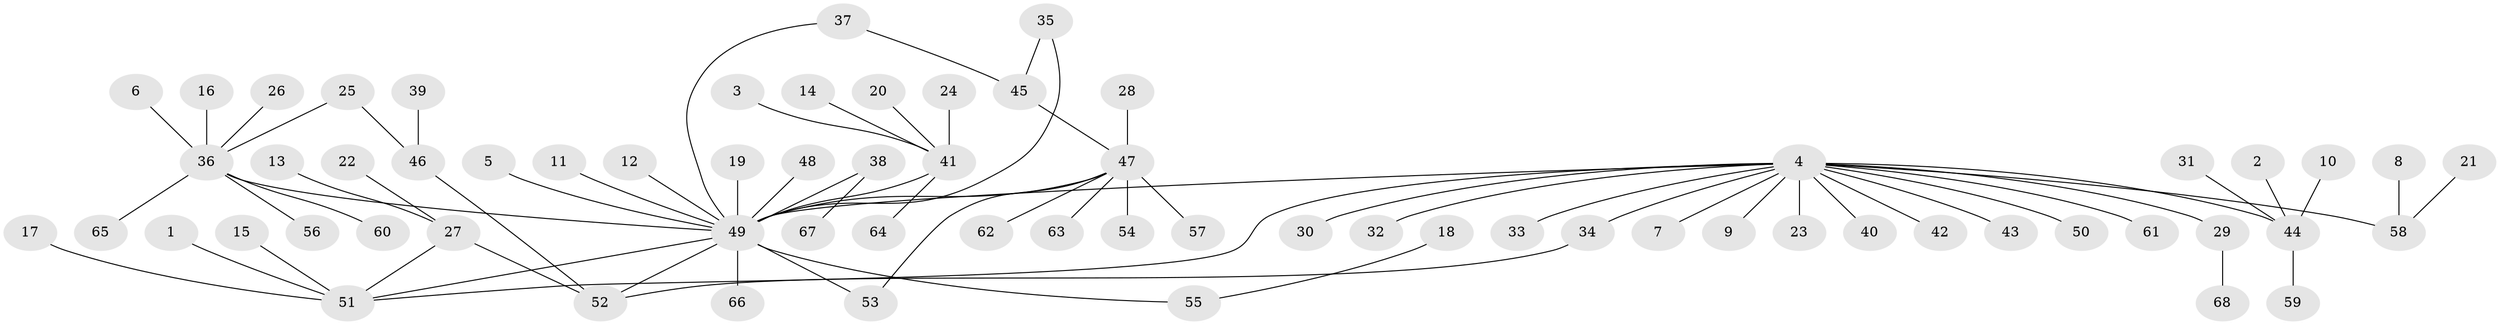 // original degree distribution, {15: 0.007352941176470588, 4: 0.058823529411764705, 20: 0.007352941176470588, 2: 0.14705882352941177, 5: 0.03676470588235294, 3: 0.08823529411764706, 1: 0.625, 8: 0.007352941176470588, 7: 0.007352941176470588, 10: 0.007352941176470588, 6: 0.007352941176470588}
// Generated by graph-tools (version 1.1) at 2025/25/03/09/25 03:25:55]
// undirected, 68 vertices, 74 edges
graph export_dot {
graph [start="1"]
  node [color=gray90,style=filled];
  1;
  2;
  3;
  4;
  5;
  6;
  7;
  8;
  9;
  10;
  11;
  12;
  13;
  14;
  15;
  16;
  17;
  18;
  19;
  20;
  21;
  22;
  23;
  24;
  25;
  26;
  27;
  28;
  29;
  30;
  31;
  32;
  33;
  34;
  35;
  36;
  37;
  38;
  39;
  40;
  41;
  42;
  43;
  44;
  45;
  46;
  47;
  48;
  49;
  50;
  51;
  52;
  53;
  54;
  55;
  56;
  57;
  58;
  59;
  60;
  61;
  62;
  63;
  64;
  65;
  66;
  67;
  68;
  1 -- 51 [weight=1.0];
  2 -- 44 [weight=1.0];
  3 -- 41 [weight=1.0];
  4 -- 7 [weight=1.0];
  4 -- 9 [weight=1.0];
  4 -- 23 [weight=1.0];
  4 -- 29 [weight=1.0];
  4 -- 30 [weight=1.0];
  4 -- 32 [weight=1.0];
  4 -- 33 [weight=1.0];
  4 -- 34 [weight=1.0];
  4 -- 40 [weight=1.0];
  4 -- 42 [weight=1.0];
  4 -- 43 [weight=1.0];
  4 -- 44 [weight=1.0];
  4 -- 49 [weight=1.0];
  4 -- 50 [weight=1.0];
  4 -- 51 [weight=1.0];
  4 -- 58 [weight=1.0];
  4 -- 61 [weight=1.0];
  5 -- 49 [weight=1.0];
  6 -- 36 [weight=1.0];
  8 -- 58 [weight=1.0];
  10 -- 44 [weight=1.0];
  11 -- 49 [weight=1.0];
  12 -- 49 [weight=1.0];
  13 -- 27 [weight=1.0];
  14 -- 41 [weight=1.0];
  15 -- 51 [weight=1.0];
  16 -- 36 [weight=1.0];
  17 -- 51 [weight=1.0];
  18 -- 55 [weight=1.0];
  19 -- 49 [weight=1.0];
  20 -- 41 [weight=1.0];
  21 -- 58 [weight=1.0];
  22 -- 27 [weight=1.0];
  24 -- 41 [weight=1.0];
  25 -- 36 [weight=1.0];
  25 -- 46 [weight=1.0];
  26 -- 36 [weight=1.0];
  27 -- 51 [weight=1.0];
  27 -- 52 [weight=1.0];
  28 -- 47 [weight=1.0];
  29 -- 68 [weight=1.0];
  31 -- 44 [weight=1.0];
  34 -- 52 [weight=1.0];
  35 -- 45 [weight=1.0];
  35 -- 49 [weight=1.0];
  36 -- 49 [weight=1.0];
  36 -- 56 [weight=1.0];
  36 -- 60 [weight=1.0];
  36 -- 65 [weight=1.0];
  37 -- 45 [weight=1.0];
  37 -- 49 [weight=1.0];
  38 -- 49 [weight=1.0];
  38 -- 67 [weight=1.0];
  39 -- 46 [weight=1.0];
  41 -- 49 [weight=1.0];
  41 -- 64 [weight=1.0];
  44 -- 59 [weight=1.0];
  45 -- 47 [weight=1.0];
  46 -- 52 [weight=1.0];
  47 -- 49 [weight=1.0];
  47 -- 53 [weight=1.0];
  47 -- 54 [weight=1.0];
  47 -- 57 [weight=1.0];
  47 -- 62 [weight=1.0];
  47 -- 63 [weight=1.0];
  48 -- 49 [weight=1.0];
  49 -- 51 [weight=1.0];
  49 -- 52 [weight=1.0];
  49 -- 53 [weight=1.0];
  49 -- 55 [weight=1.0];
  49 -- 66 [weight=1.0];
}

